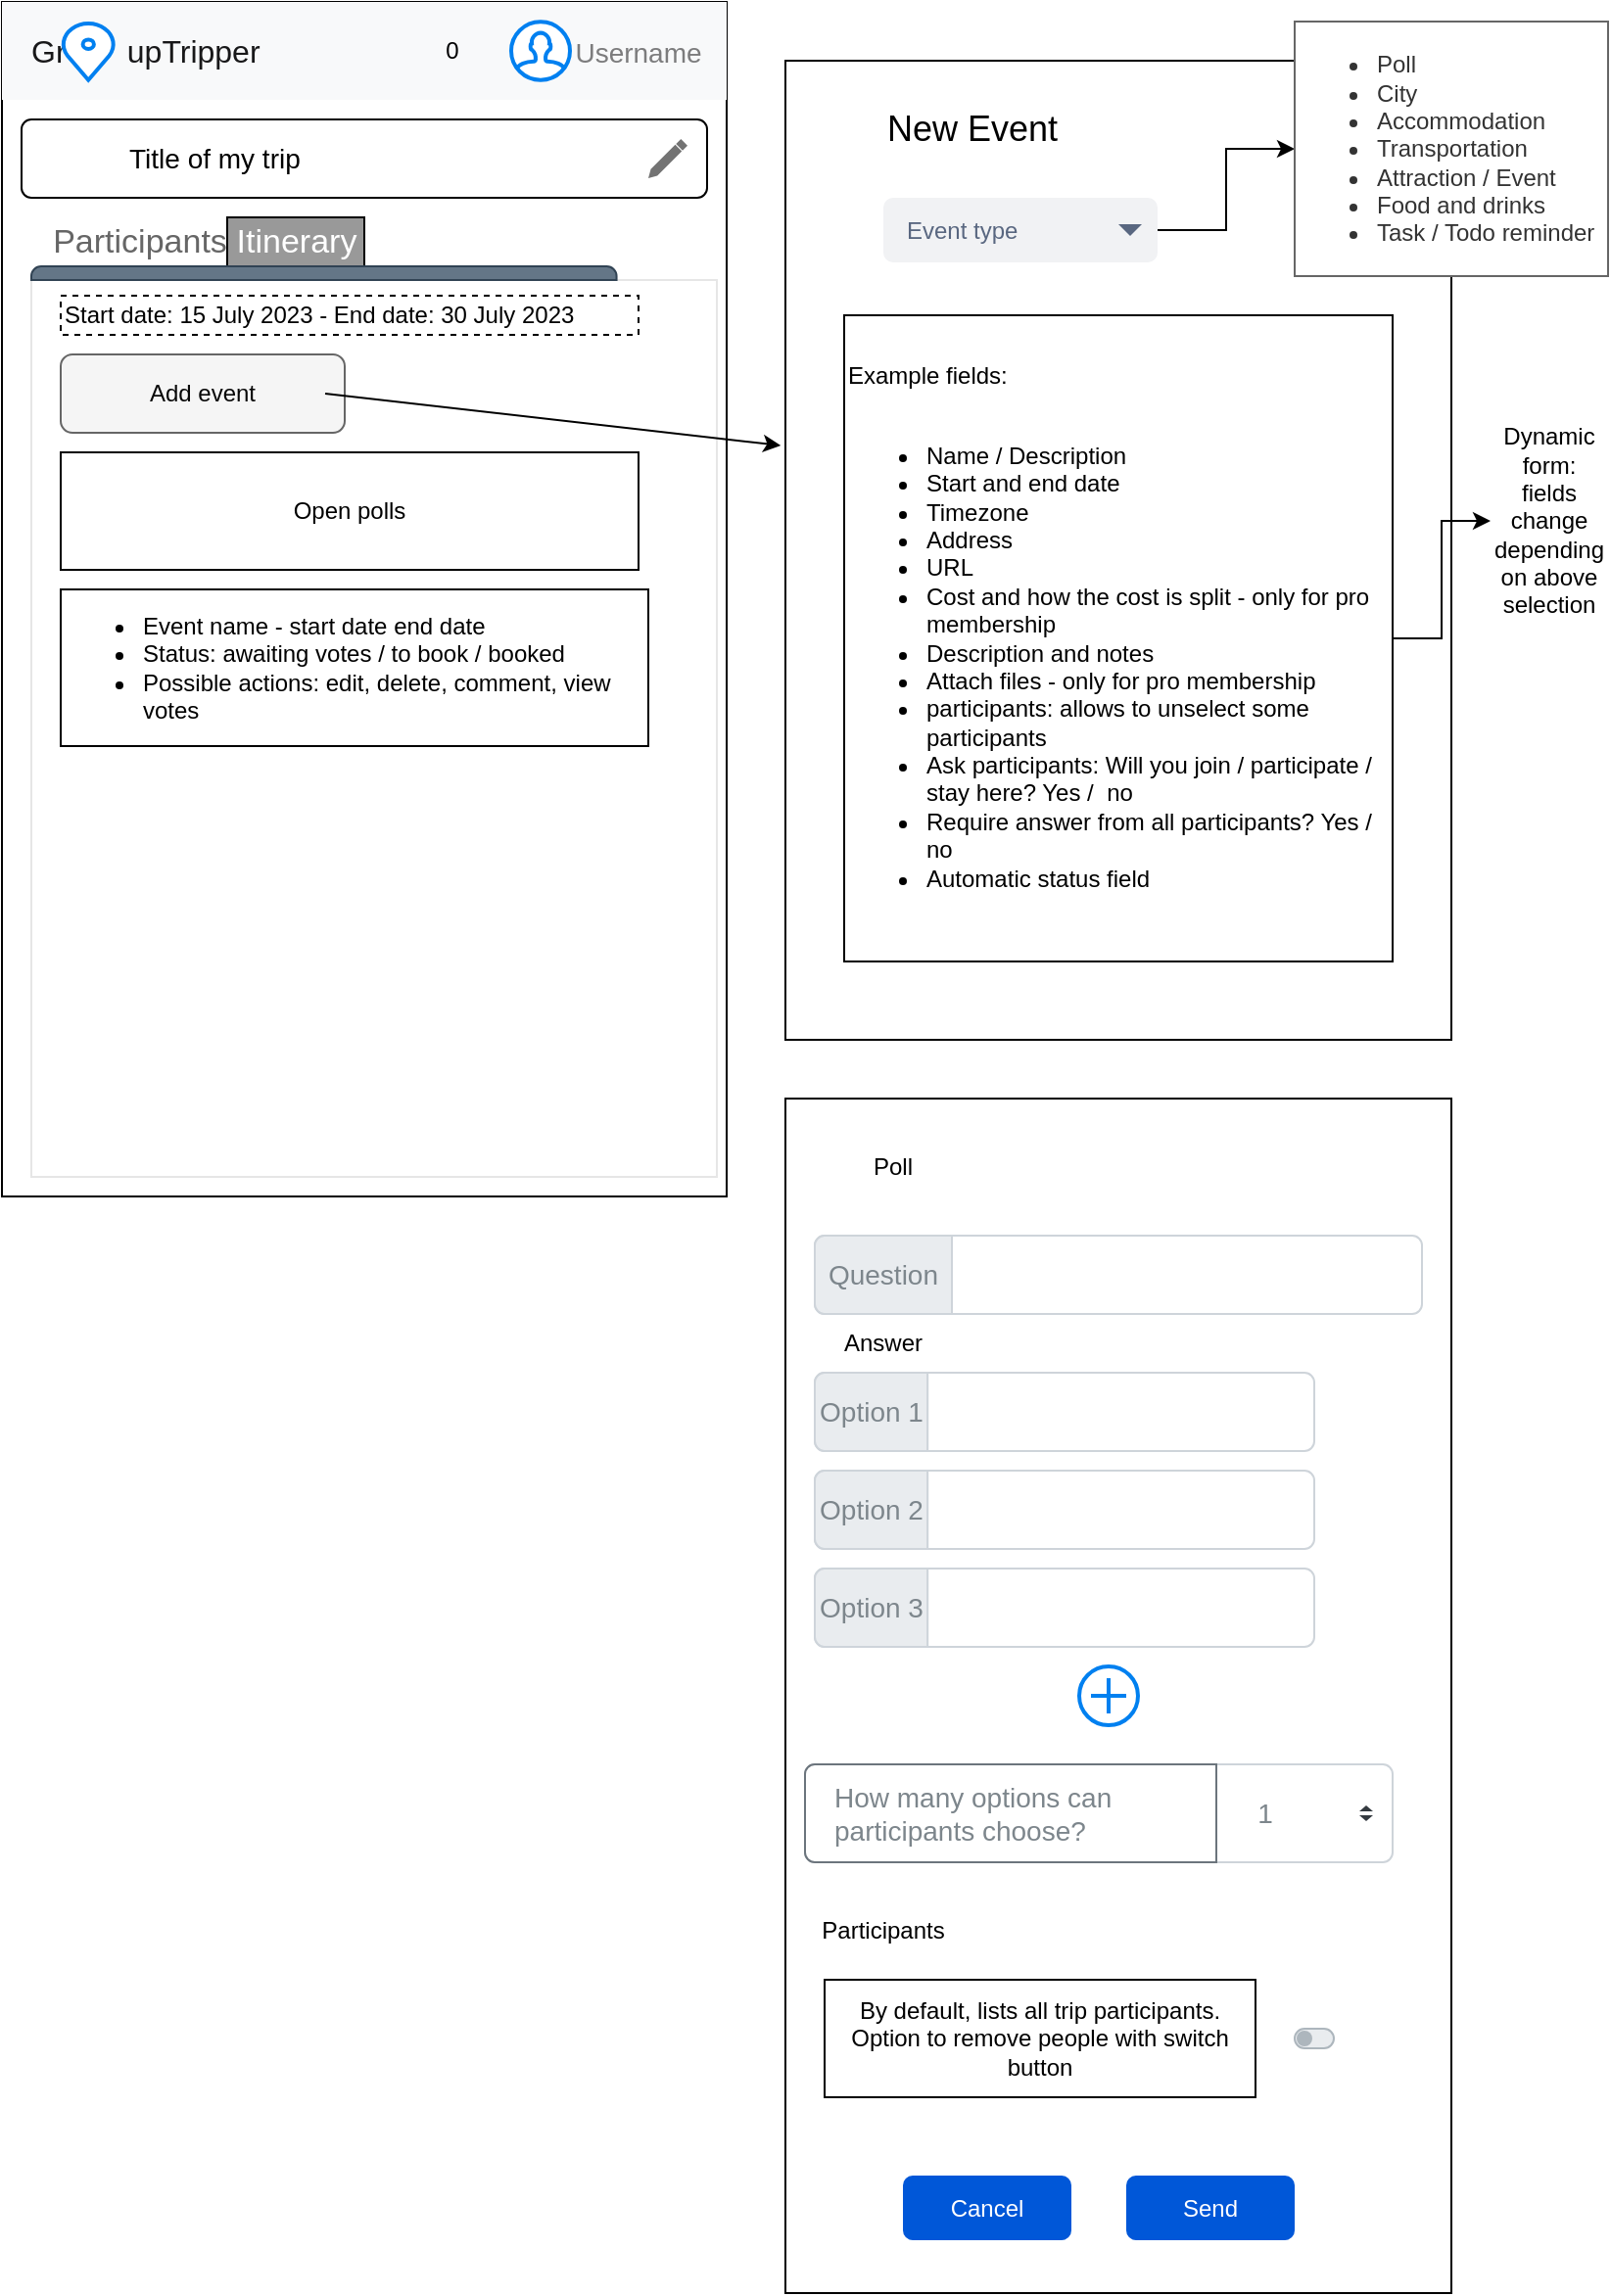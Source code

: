 <mxfile version="21.0.2" type="device"><diagram name="Page-1" id="YxYWGc8qss0C_yK2NLOe"><mxGraphModel dx="793" dy="1115" grid="1" gridSize="10" guides="1" tooltips="1" connect="1" arrows="1" fold="1" page="1" pageScale="1" pageWidth="850" pageHeight="1100" math="0" shadow="0"><root><mxCell id="0"/><mxCell id="1" parent="0"/><mxCell id="PaEDsx9FTq3l2LRvBHAz-57" value="" style="rounded=0;whiteSpace=wrap;html=1;" vertex="1" parent="1"><mxGeometry x="400" y="120" width="340" height="500" as="geometry"/></mxCell><mxCell id="PaEDsx9FTq3l2LRvBHAz-66" style="edgeStyle=orthogonalEdgeStyle;rounded=0;orthogonalLoop=1;jettySize=auto;html=1;" edge="1" parent="1" source="PaEDsx9FTq3l2LRvBHAz-58" target="PaEDsx9FTq3l2LRvBHAz-61"><mxGeometry relative="1" as="geometry"/></mxCell><mxCell id="PaEDsx9FTq3l2LRvBHAz-58" value="Event type" style="rounded=1;fillColor=#F1F2F4;strokeColor=none;html=1;whiteSpace=wrap;fontColor=#596780;align=left;fontSize=12;spacingLeft=10;sketch=0;" vertex="1" parent="1"><mxGeometry x="450" y="190" width="140" height="33" as="geometry"/></mxCell><mxCell id="PaEDsx9FTq3l2LRvBHAz-59" value="" style="shape=triangle;direction=south;fillColor=#596780;strokeColor=none;html=1;sketch=0;" vertex="1" parent="PaEDsx9FTq3l2LRvBHAz-58"><mxGeometry x="1" y="0.5" width="12" height="6" relative="1" as="geometry"><mxPoint x="-20" y="-3" as="offset"/></mxGeometry></mxCell><mxCell id="PaEDsx9FTq3l2LRvBHAz-60" value="&lt;font style=&quot;font-size: 18px;&quot;&gt;New Event&lt;/font&gt;" style="text;html=1;strokeColor=none;fillColor=none;align=left;verticalAlign=middle;whiteSpace=wrap;rounded=0;" vertex="1" parent="1"><mxGeometry x="450" y="140" width="130" height="30" as="geometry"/></mxCell><mxCell id="PaEDsx9FTq3l2LRvBHAz-61" value="&lt;ul&gt;&lt;li&gt;Poll&lt;/li&gt;&lt;li&gt;City&lt;/li&gt;&lt;li&gt;Accommodation&lt;/li&gt;&lt;li style=&quot;&quot;&gt;Transportation&lt;/li&gt;&lt;li style=&quot;&quot;&gt;Attraction / Event&lt;/li&gt;&lt;li style=&quot;&quot;&gt;Food and drinks&lt;/li&gt;&lt;li style=&quot;&quot;&gt;Task / Todo reminder&lt;/li&gt;&lt;/ul&gt;" style="text;html=1;align=left;verticalAlign=middle;whiteSpace=wrap;rounded=0;fillColor=#FFFFFF;fontColor=#333333;strokeColor=#666666;" vertex="1" parent="1"><mxGeometry x="660" y="100" width="160" height="130" as="geometry"/></mxCell><mxCell id="PaEDsx9FTq3l2LRvBHAz-62" value="" style="group" vertex="1" connectable="0" parent="1"><mxGeometry y="90" width="370" height="610" as="geometry"/></mxCell><mxCell id="PaEDsx9FTq3l2LRvBHAz-1" value="" style="rounded=0;whiteSpace=wrap;html=1;" vertex="1" parent="PaEDsx9FTq3l2LRvBHAz-62"><mxGeometry width="370" height="610" as="geometry"/></mxCell><mxCell id="PaEDsx9FTq3l2LRvBHAz-2" value="Gr&amp;nbsp; &amp;nbsp;o&amp;nbsp; upTripper" style="html=1;shadow=0;dashed=0;fillColor=#F8F9FA;strokeColor=none;fontSize=16;fontColor=#181819;align=left;spacing=15;" vertex="1" parent="PaEDsx9FTq3l2LRvBHAz-62"><mxGeometry width="370" height="50" as="geometry"/></mxCell><mxCell id="PaEDsx9FTq3l2LRvBHAz-3" value="Username" style="fillColor=none;strokeColor=none;fontSize=14;fontColor=#7C7C7D;align=center;" vertex="1" parent="PaEDsx9FTq3l2LRvBHAz-2"><mxGeometry width="50" height="40" relative="1" as="geometry"><mxPoint x="300" y="5" as="offset"/></mxGeometry></mxCell><mxCell id="PaEDsx9FTq3l2LRvBHAz-4" value="" style="html=1;verticalLabelPosition=bottom;align=center;labelBackgroundColor=#ffffff;verticalAlign=top;strokeWidth=2;strokeColor=#0080F0;shadow=0;dashed=0;shape=mxgraph.ios7.icons.location;" vertex="1" parent="PaEDsx9FTq3l2LRvBHAz-2"><mxGeometry x="30" y="10.158" width="28.24" height="29.683" as="geometry"/></mxCell><mxCell id="PaEDsx9FTq3l2LRvBHAz-5" value="" style="html=1;verticalLabelPosition=bottom;align=center;labelBackgroundColor=#ffffff;verticalAlign=top;strokeWidth=2;strokeColor=#0080F0;shadow=0;dashed=0;shape=mxgraph.ios7.icons.user;" vertex="1" parent="PaEDsx9FTq3l2LRvBHAz-2"><mxGeometry x="260" y="10.153" width="30" height="29.683" as="geometry"/></mxCell><mxCell id="PaEDsx9FTq3l2LRvBHAz-6" value="" style="group" vertex="1" connectable="0" parent="PaEDsx9FTq3l2LRvBHAz-2"><mxGeometry x="210" y="5" width="40" height="40" as="geometry"/></mxCell><mxCell id="PaEDsx9FTq3l2LRvBHAz-7" value="" style="shape=image;html=1;verticalAlign=top;verticalLabelPosition=bottom;labelBackgroundColor=#ffffff;imageAspect=0;aspect=fixed;image=https://cdn1.iconfinder.com/data/icons/ionicons-outline-vol-2/512/notifications-outline-128.png" vertex="1" parent="PaEDsx9FTq3l2LRvBHAz-6"><mxGeometry width="40" height="40" as="geometry"/></mxCell><mxCell id="PaEDsx9FTq3l2LRvBHAz-8" value="0" style="text;html=1;align=center;verticalAlign=middle;whiteSpace=wrap;rounded=0;" vertex="1" parent="PaEDsx9FTq3l2LRvBHAz-6"><mxGeometry x="10" y="15" width="20" height="10" as="geometry"/></mxCell><mxCell id="PaEDsx9FTq3l2LRvBHAz-9" value="" style="group" vertex="1" connectable="0" parent="PaEDsx9FTq3l2LRvBHAz-62"><mxGeometry x="10" y="60" width="360" height="70" as="geometry"/></mxCell><mxCell id="PaEDsx9FTq3l2LRvBHAz-10" value="" style="rounded=0;whiteSpace=wrap;html=1;" vertex="1" parent="PaEDsx9FTq3l2LRvBHAz-9"><mxGeometry x="10" y="10" width="280" height="20" as="geometry"/></mxCell><mxCell id="PaEDsx9FTq3l2LRvBHAz-11" value="Title of my trip" style="html=1;shadow=0;dashed=0;shape=mxgraph.bootstrap.rrect;rSize=5;html=1;whiteSpace=wrap;align=left;spacing=15;spacingLeft=40;fontSize=14;" vertex="1" parent="PaEDsx9FTq3l2LRvBHAz-9"><mxGeometry width="350" height="40" as="geometry"/></mxCell><mxCell id="PaEDsx9FTq3l2LRvBHAz-12" value="" style="html=1;dashed=0;aspect=fixed;verticalLabelPosition=bottom;verticalAlign=top;align=center;shape=mxgraph.gmdl.edit;strokeColor=none;fillColor=#737373;shadow=0;sketch=0;" vertex="1" parent="PaEDsx9FTq3l2LRvBHAz-9"><mxGeometry x="320" y="10" width="20" height="20" as="geometry"/></mxCell><mxCell id="PaEDsx9FTq3l2LRvBHAz-14" value="" style="strokeWidth=1;shadow=0;dashed=0;align=center;html=1;shape=mxgraph.mockup.containers.marginRect2;rectMarginTop=32;strokeColor=#E6E6E6;gradientColor=none;whiteSpace=wrap;" vertex="1" parent="PaEDsx9FTq3l2LRvBHAz-62"><mxGeometry x="15" y="110" width="350" height="490" as="geometry"/></mxCell><mxCell id="PaEDsx9FTq3l2LRvBHAz-15" value="Participants" style="strokeColor=#FFFFFF;fillColor=#FFFFFF;strokeWidth=1;shadow=0;dashed=0;align=center;html=1;shape=mxgraph.mockup.containers.rrect;rSize=0;fontSize=17;fontColor=#666666;" vertex="1" parent="PaEDsx9FTq3l2LRvBHAz-14"><mxGeometry width="90" height="25" relative="1" as="geometry"><mxPoint x="10" as="offset"/></mxGeometry></mxCell><mxCell id="PaEDsx9FTq3l2LRvBHAz-16" value="Itinerary" style="strokeWidth=1;shadow=0;dashed=0;align=center;html=1;shape=mxgraph.mockup.containers.rrect;rSize=0;fontSize=17;fontStyle=0;fontColor=#FFFFFF;fillColor=#999999;" vertex="1" parent="PaEDsx9FTq3l2LRvBHAz-14"><mxGeometry width="70" height="25" relative="1" as="geometry"><mxPoint x="100" as="offset"/></mxGeometry></mxCell><mxCell id="PaEDsx9FTq3l2LRvBHAz-17" value="" style="strokeWidth=1;shadow=0;dashed=0;align=center;html=1;shape=mxgraph.mockup.containers.topButton;rSize=5;strokeColor=#314354;fillColor=#647687;resizeWidth=1;movable=0;deletable=1;fontColor=#ffffff;" vertex="1" parent="PaEDsx9FTq3l2LRvBHAz-14"><mxGeometry width="298.78" height="7" relative="1" as="geometry"><mxPoint y="25" as="offset"/></mxGeometry></mxCell><mxCell id="PaEDsx9FTq3l2LRvBHAz-53" value="Start date: 15 July 2023 - End date: 30 July 2023" style="rounded=0;whiteSpace=wrap;html=1;align=left;dashed=1;" vertex="1" parent="PaEDsx9FTq3l2LRvBHAz-14"><mxGeometry x="15" y="40" width="295" height="20" as="geometry"/></mxCell><mxCell id="PaEDsx9FTq3l2LRvBHAz-56" value="&lt;font color=&quot;#080808&quot;&gt;Add event&lt;/font&gt;" style="rounded=1;fillColor=#f5f5f5;strokeColor=#666666;html=1;whiteSpace=wrap;fontColor=#333333;align=center;verticalAlign=middle;fontStyle=0;fontSize=12;sketch=0;" vertex="1" parent="PaEDsx9FTq3l2LRvBHAz-14"><mxGeometry x="15" y="70" width="145" height="40" as="geometry"/></mxCell><mxCell id="PaEDsx9FTq3l2LRvBHAz-49" value="" style="shape=image;html=1;verticalAlign=top;verticalLabelPosition=bottom;labelBackgroundColor=#ffffff;imageAspect=0;aspect=fixed;image=https://cdn4.iconfinder.com/data/icons/evil-icons-user-interface/64/plus-128.png" vertex="1" parent="PaEDsx9FTq3l2LRvBHAz-14"><mxGeometry x="25" y="75" width="30" height="30" as="geometry"/></mxCell><mxCell id="PaEDsx9FTq3l2LRvBHAz-63" value="" style="endArrow=classic;html=1;rounded=0;entryX=-0.007;entryY=0.393;entryDx=0;entryDy=0;entryPerimeter=0;" edge="1" parent="PaEDsx9FTq3l2LRvBHAz-14" target="PaEDsx9FTq3l2LRvBHAz-57"><mxGeometry width="50" height="50" relative="1" as="geometry"><mxPoint x="150" y="90" as="sourcePoint"/><mxPoint x="200" y="40" as="targetPoint"/></mxGeometry></mxCell><mxCell id="PaEDsx9FTq3l2LRvBHAz-68" value="&lt;ul&gt;&lt;li&gt;Event name - start date end date&lt;/li&gt;&lt;li&gt;Status: awaiting votes / to book / booked&lt;/li&gt;&lt;li&gt;Possible actions: edit, delete, comment, view votes&lt;/li&gt;&lt;/ul&gt;" style="rounded=0;whiteSpace=wrap;html=1;align=left;" vertex="1" parent="PaEDsx9FTq3l2LRvBHAz-14"><mxGeometry x="15" y="190" width="300" height="80" as="geometry"/></mxCell><mxCell id="PaEDsx9FTq3l2LRvBHAz-93" value="Open polls" style="rounded=0;whiteSpace=wrap;html=1;" vertex="1" parent="PaEDsx9FTq3l2LRvBHAz-14"><mxGeometry x="15" y="120" width="295" height="60" as="geometry"/></mxCell><mxCell id="PaEDsx9FTq3l2LRvBHAz-67" style="edgeStyle=orthogonalEdgeStyle;rounded=0;orthogonalLoop=1;jettySize=auto;html=1;entryX=0;entryY=0.5;entryDx=0;entryDy=0;" edge="1" parent="1" source="PaEDsx9FTq3l2LRvBHAz-64" target="PaEDsx9FTq3l2LRvBHAz-65"><mxGeometry relative="1" as="geometry"/></mxCell><mxCell id="PaEDsx9FTq3l2LRvBHAz-64" value="Example fields:&amp;nbsp;&lt;br&gt;&lt;br&gt;&lt;ul&gt;&lt;li&gt;Name / Description&amp;nbsp;&lt;/li&gt;&lt;li&gt;Start and end date&lt;/li&gt;&lt;li&gt;Timezone&lt;/li&gt;&lt;li&gt;Address&lt;/li&gt;&lt;li&gt;URL&lt;/li&gt;&lt;li&gt;Cost and how the cost is split - only for pro membership&lt;/li&gt;&lt;li&gt;Description and notes&lt;/li&gt;&lt;li&gt;Attach files - only for pro membership&lt;/li&gt;&lt;li&gt;participants: allows to unselect some participants&lt;/li&gt;&lt;li&gt;Ask participants: Will you join / participate / stay here? Yes /&amp;nbsp; no&lt;/li&gt;&lt;li&gt;Require answer from all participants? Yes / no&lt;/li&gt;&lt;li&gt;Automatic status field&lt;/li&gt;&lt;/ul&gt;" style="rounded=0;whiteSpace=wrap;html=1;align=left;" vertex="1" parent="1"><mxGeometry x="430" y="250" width="280" height="330" as="geometry"/></mxCell><mxCell id="PaEDsx9FTq3l2LRvBHAz-65" value="Dynamic form: fields change depending on above selection" style="text;html=1;strokeColor=none;fillColor=none;align=center;verticalAlign=middle;whiteSpace=wrap;rounded=0;" vertex="1" parent="1"><mxGeometry x="760" y="340" width="60" height="30" as="geometry"/></mxCell><mxCell id="PaEDsx9FTq3l2LRvBHAz-69" value="" style="rounded=0;whiteSpace=wrap;html=1;" vertex="1" parent="1"><mxGeometry x="400" y="650" width="340" height="610" as="geometry"/></mxCell><mxCell id="PaEDsx9FTq3l2LRvBHAz-70" value="Poll" style="text;html=1;strokeColor=none;fillColor=none;align=center;verticalAlign=middle;whiteSpace=wrap;rounded=0;" vertex="1" parent="1"><mxGeometry x="425" y="670" width="60" height="30" as="geometry"/></mxCell><mxCell id="PaEDsx9FTq3l2LRvBHAz-72" value="" style="html=1;shadow=0;dashed=0;shape=mxgraph.bootstrap.rrect;rSize=5;strokeColor=#CED4DA;html=1;whiteSpace=wrap;fillColor=#FFFFFF;fontColor=#7D868C;align=left;spacing=15;spacingLeft=40;fontSize=14;" vertex="1" parent="1"><mxGeometry x="415" y="720" width="310" height="40" as="geometry"/></mxCell><mxCell id="PaEDsx9FTq3l2LRvBHAz-73" value="Question" style="html=1;shadow=0;dashed=0;shape=mxgraph.bootstrap.leftButton;strokeColor=inherit;gradientColor=inherit;fontColor=inherit;fillColor=#E9ECEF;rSize=5;perimeter=none;whiteSpace=wrap;resizeHeight=1;fontSize=14;" vertex="1" parent="PaEDsx9FTq3l2LRvBHAz-72"><mxGeometry width="70" height="40" as="geometry"/></mxCell><mxCell id="PaEDsx9FTq3l2LRvBHAz-75" value="Answer" style="text;html=1;strokeColor=none;fillColor=none;align=center;verticalAlign=middle;whiteSpace=wrap;rounded=0;" vertex="1" parent="1"><mxGeometry x="420" y="760" width="60" height="30" as="geometry"/></mxCell><mxCell id="PaEDsx9FTq3l2LRvBHAz-76" value="" style="html=1;shadow=0;dashed=0;shape=mxgraph.bootstrap.rrect;rSize=5;strokeColor=#CED4DA;html=1;whiteSpace=wrap;fillColor=#FFFFFF;fontColor=#7D868C;align=left;spacing=15;spacingLeft=40;fontSize=14;" vertex="1" parent="1"><mxGeometry x="415" y="790" width="255" height="40" as="geometry"/></mxCell><mxCell id="PaEDsx9FTq3l2LRvBHAz-77" value="Option 1" style="html=1;shadow=0;dashed=0;shape=mxgraph.bootstrap.leftButton;strokeColor=inherit;gradientColor=inherit;fontColor=inherit;fillColor=#E9ECEF;rSize=5;perimeter=none;whiteSpace=wrap;resizeHeight=1;fontSize=14;" vertex="1" parent="PaEDsx9FTq3l2LRvBHAz-76"><mxGeometry width="57.581" height="40" as="geometry"/></mxCell><mxCell id="PaEDsx9FTq3l2LRvBHAz-78" value="" style="html=1;shadow=0;dashed=0;shape=mxgraph.bootstrap.rrect;rSize=5;strokeColor=#CED4DA;html=1;whiteSpace=wrap;fillColor=#FFFFFF;fontColor=#7D868C;align=left;spacing=15;spacingLeft=40;fontSize=14;" vertex="1" parent="1"><mxGeometry x="415" y="840" width="255" height="40" as="geometry"/></mxCell><mxCell id="PaEDsx9FTq3l2LRvBHAz-79" value="Option 2" style="html=1;shadow=0;dashed=0;shape=mxgraph.bootstrap.leftButton;strokeColor=inherit;gradientColor=inherit;fontColor=inherit;fillColor=#E9ECEF;rSize=5;perimeter=none;whiteSpace=wrap;resizeHeight=1;fontSize=14;" vertex="1" parent="PaEDsx9FTq3l2LRvBHAz-78"><mxGeometry width="57.581" height="40" as="geometry"/></mxCell><mxCell id="PaEDsx9FTq3l2LRvBHAz-80" value="" style="html=1;shadow=0;dashed=0;shape=mxgraph.bootstrap.rrect;rSize=5;strokeColor=#CED4DA;html=1;whiteSpace=wrap;fillColor=#FFFFFF;fontColor=#7D868C;align=left;spacing=15;spacingLeft=40;fontSize=14;" vertex="1" parent="1"><mxGeometry x="415" y="890" width="255" height="40" as="geometry"/></mxCell><mxCell id="PaEDsx9FTq3l2LRvBHAz-81" value="Option 3" style="html=1;shadow=0;dashed=0;shape=mxgraph.bootstrap.leftButton;strokeColor=inherit;gradientColor=inherit;fontColor=inherit;fillColor=#E9ECEF;rSize=5;perimeter=none;whiteSpace=wrap;resizeHeight=1;fontSize=14;" vertex="1" parent="PaEDsx9FTq3l2LRvBHAz-80"><mxGeometry width="57.581" height="40" as="geometry"/></mxCell><mxCell id="PaEDsx9FTq3l2LRvBHAz-82" value="" style="shape=image;html=1;verticalAlign=top;verticalLabelPosition=bottom;labelBackgroundColor=#ffffff;imageAspect=0;aspect=fixed;image=https://cdn4.iconfinder.com/data/icons/essentials-71/24/013_-_Trash-128.png" vertex="1" parent="1"><mxGeometry x="680" y="895" width="30" height="30" as="geometry"/></mxCell><mxCell id="PaEDsx9FTq3l2LRvBHAz-83" value="" style="html=1;verticalLabelPosition=bottom;align=center;labelBackgroundColor=#ffffff;verticalAlign=top;strokeWidth=2;strokeColor=#0080F0;shadow=0;dashed=0;shape=mxgraph.ios7.icons.add;" vertex="1" parent="1"><mxGeometry x="550" y="940" width="30" height="30" as="geometry"/></mxCell><mxCell id="PaEDsx9FTq3l2LRvBHAz-84" value="Send" style="rounded=1;fillColor=#0057D8;strokeColor=none;html=1;whiteSpace=wrap;fontColor=#ffffff;align=center;verticalAlign=middle;fontStyle=0;fontSize=12;sketch=0;" vertex="1" parent="1"><mxGeometry x="574" y="1200" width="86" height="33" as="geometry"/></mxCell><mxCell id="PaEDsx9FTq3l2LRvBHAz-85" value="Participants" style="text;html=1;strokeColor=none;fillColor=none;align=center;verticalAlign=middle;whiteSpace=wrap;rounded=0;" vertex="1" parent="1"><mxGeometry x="420" y="1060" width="60" height="30" as="geometry"/></mxCell><mxCell id="PaEDsx9FTq3l2LRvBHAz-86" value="By default, lists all trip participants. Option to remove people with switch button" style="rounded=0;whiteSpace=wrap;html=1;" vertex="1" parent="1"><mxGeometry x="420" y="1100" width="220" height="60" as="geometry"/></mxCell><mxCell id="PaEDsx9FTq3l2LRvBHAz-87" value="" style="html=1;shadow=0;dashed=0;shape=mxgraph.bootstrap.switch;strokeColor=#ADB6BD;strokeWidth=1;fillColor=#E9ECEF;fontColor=#7D868C;onStrokeColor=#ffffff;onFillColor=#0085FC;align=left;verticalAlign=middle;spacingLeft=10;labelPosition=right;verticalLabelPosition=middle;buttonState=0;sketch=0;" vertex="1" parent="1"><mxGeometry x="660" y="1125" width="20" height="10" as="geometry"/></mxCell><mxCell id="PaEDsx9FTq3l2LRvBHAz-88" value="Cancel" style="rounded=1;fillColor=#0057D8;strokeColor=none;html=1;whiteSpace=wrap;fontColor=#ffffff;align=center;verticalAlign=middle;fontStyle=0;fontSize=12;sketch=0;" vertex="1" parent="1"><mxGeometry x="460" y="1200" width="86" height="33" as="geometry"/></mxCell><mxCell id="PaEDsx9FTq3l2LRvBHAz-89" value="&amp;nbsp; &amp;nbsp; &amp;nbsp; &amp;nbsp; &amp;nbsp; &amp;nbsp; &amp;nbsp; &amp;nbsp; &amp;nbsp; &amp;nbsp; &amp;nbsp; &amp;nbsp; &amp;nbsp; &amp;nbsp; &amp;nbsp; &amp;nbsp; &amp;nbsp; &amp;nbsp;1" style="html=1;shadow=0;dashed=0;shape=mxgraph.bootstrap.rrect;rSize=5;strokeColor=#CED4DA;html=1;whiteSpace=wrap;fillColor=#FFFFFF;fontColor=#7D868C;align=left;spacingLeft=80;spacing=15;fontSize=14;" vertex="1" parent="1"><mxGeometry x="410" y="990" width="300" height="50" as="geometry"/></mxCell><mxCell id="PaEDsx9FTq3l2LRvBHAz-90" value="" style="shape=triangle;direction=south;fillColor=#343A40;strokeColor=none;perimeter=none;" vertex="1" parent="PaEDsx9FTq3l2LRvBHAz-89"><mxGeometry x="1" y="0.5" width="7" height="3" relative="1" as="geometry"><mxPoint x="-17" y="1" as="offset"/></mxGeometry></mxCell><mxCell id="PaEDsx9FTq3l2LRvBHAz-91" value="" style="shape=triangle;direction=north;fillColor=#343A40;strokeColor=none;perimeter=none;" vertex="1" parent="PaEDsx9FTq3l2LRvBHAz-89"><mxGeometry x="1" y="0.5" width="7" height="3" relative="1" as="geometry"><mxPoint x="-17" y="-4" as="offset"/></mxGeometry></mxCell><mxCell id="PaEDsx9FTq3l2LRvBHAz-92" value="How many options can participants choose?" style="html=1;shadow=0;dashed=0;shape=mxgraph.bootstrap.leftButton;strokeColor=#6C757D;gradientColor=inherit;fontColor=inherit;fillColor=#ffffff;rSize=5;perimeter=none;whiteSpace=wrap;resizeHeight=1;fontSize=14;align=left;spacing=15;" vertex="1" parent="PaEDsx9FTq3l2LRvBHAz-89"><mxGeometry width="210" height="50" relative="1" as="geometry"/></mxCell></root></mxGraphModel></diagram></mxfile>